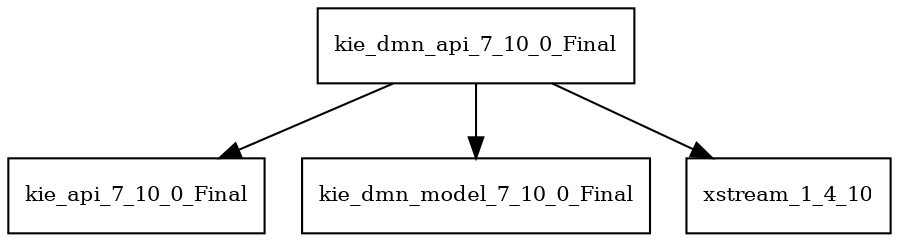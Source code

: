 digraph kie_dmn_api_7_10_0_Final_dependencies {
  node [shape = box, fontsize=10.0];
  kie_dmn_api_7_10_0_Final -> kie_api_7_10_0_Final;
  kie_dmn_api_7_10_0_Final -> kie_dmn_model_7_10_0_Final;
  kie_dmn_api_7_10_0_Final -> xstream_1_4_10;
}

